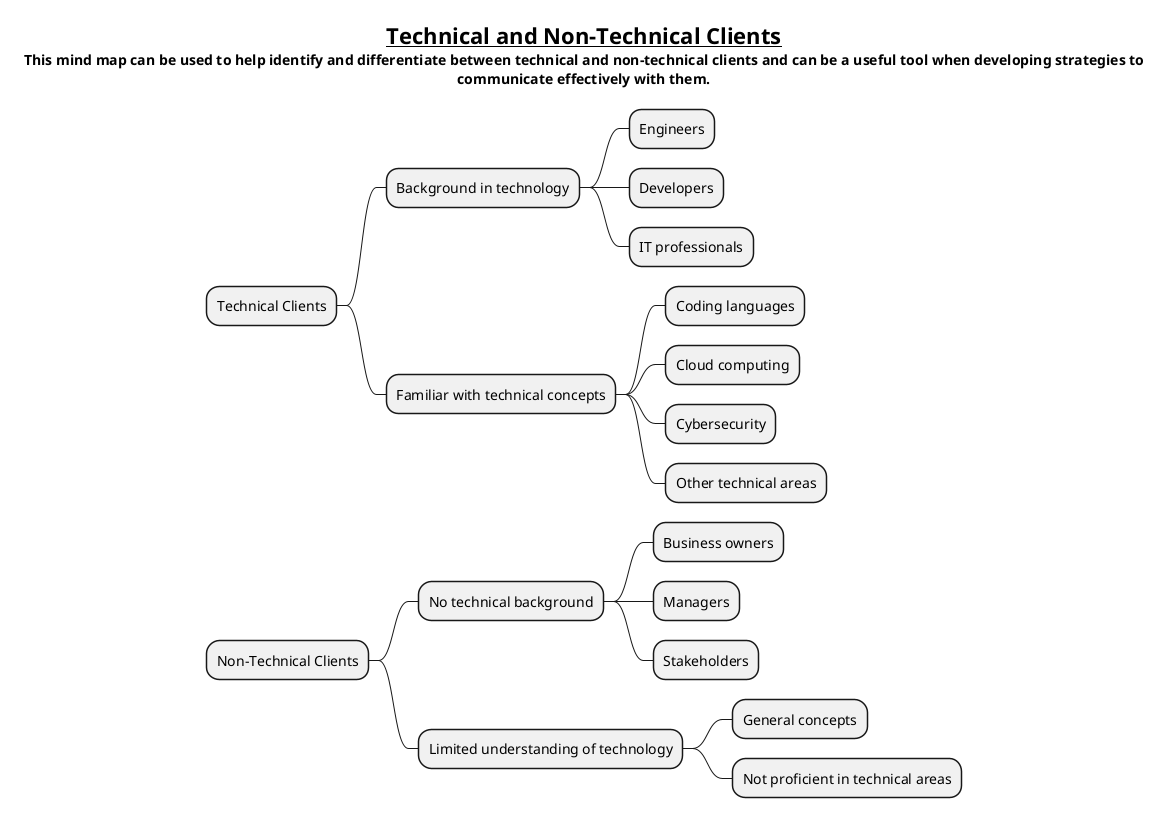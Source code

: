 @startmindmap
title =__Technical and Non-Technical Clients__ \n This mind map can be used to help identify and differentiate between technical and non-technical clients and can be a useful tool when developing strategies to \ncommunicate effectively with them.






* Technical Clients
** Background in technology
*** Engineers
*** Developers
*** IT professionals
** Familiar with technical concepts
*** Coding languages
*** Cloud computing
*** Cybersecurity
*** Other technical areas

* Non-Technical Clients
** No technical background
*** Business owners
*** Managers
*** Stakeholders
** Limited understanding of technology
*** General concepts
*** Not proficient in technical areas

@endmindmap
